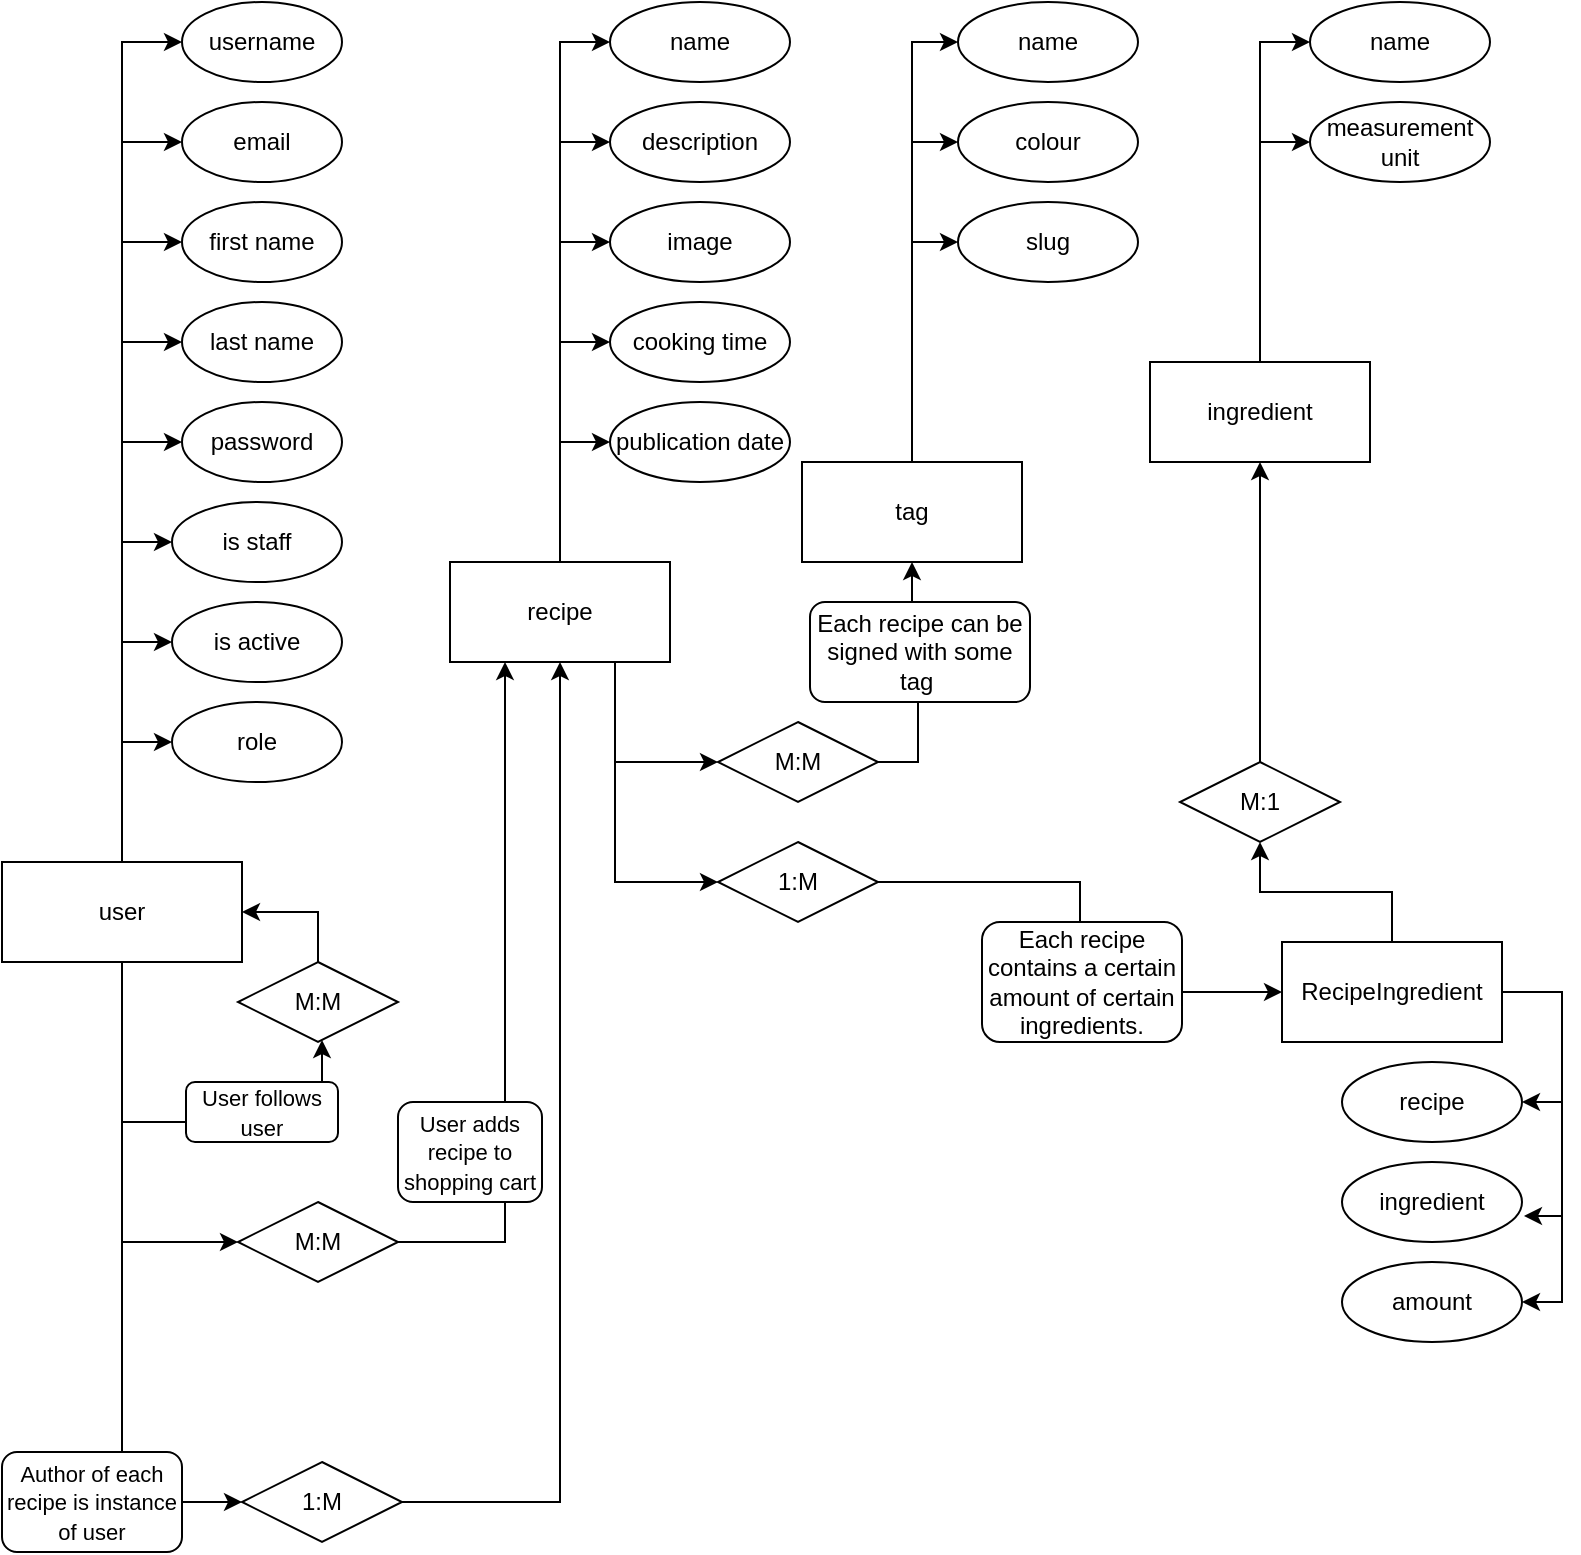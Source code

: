 <mxfile version="15.9.6" type="google"><diagram id="C5RBs43oDa-KdzZeNtuy" name="Page-1"><mxGraphModel dx="1381" dy="756" grid="1" gridSize="10" guides="1" tooltips="1" connect="1" arrows="1" fold="1" page="1" pageScale="1" pageWidth="827" pageHeight="1169" math="0" shadow="0"><root><mxCell id="WIyWlLk6GJQsqaUBKTNV-0"/><mxCell id="WIyWlLk6GJQsqaUBKTNV-1" parent="WIyWlLk6GJQsqaUBKTNV-0"/><mxCell id="0EyURGs1Qf_59qRWK-Vg-14" value="" style="edgeStyle=orthogonalEdgeStyle;rounded=0;orthogonalLoop=1;jettySize=auto;html=1;entryX=0;entryY=0.5;entryDx=0;entryDy=0;" edge="1" parent="WIyWlLk6GJQsqaUBKTNV-1" source="0EyURGs1Qf_59qRWK-Vg-7" target="0EyURGs1Qf_59qRWK-Vg-13"><mxGeometry relative="1" as="geometry"/></mxCell><mxCell id="0EyURGs1Qf_59qRWK-Vg-15" style="edgeStyle=orthogonalEdgeStyle;rounded=0;orthogonalLoop=1;jettySize=auto;html=1;entryX=0;entryY=0.5;entryDx=0;entryDy=0;" edge="1" parent="WIyWlLk6GJQsqaUBKTNV-1" source="0EyURGs1Qf_59qRWK-Vg-7" target="0EyURGs1Qf_59qRWK-Vg-12"><mxGeometry relative="1" as="geometry"/></mxCell><mxCell id="0EyURGs1Qf_59qRWK-Vg-18" style="edgeStyle=orthogonalEdgeStyle;rounded=0;orthogonalLoop=1;jettySize=auto;html=1;exitX=0.5;exitY=0;exitDx=0;exitDy=0;entryX=0;entryY=0.5;entryDx=0;entryDy=0;" edge="1" parent="WIyWlLk6GJQsqaUBKTNV-1" source="0EyURGs1Qf_59qRWK-Vg-7" target="0EyURGs1Qf_59qRWK-Vg-11"><mxGeometry relative="1" as="geometry"/></mxCell><mxCell id="0EyURGs1Qf_59qRWK-Vg-19" style="edgeStyle=orthogonalEdgeStyle;rounded=0;orthogonalLoop=1;jettySize=auto;html=1;exitX=0.5;exitY=0;exitDx=0;exitDy=0;entryX=0;entryY=0.5;entryDx=0;entryDy=0;" edge="1" parent="WIyWlLk6GJQsqaUBKTNV-1" source="0EyURGs1Qf_59qRWK-Vg-7" target="0EyURGs1Qf_59qRWK-Vg-9"><mxGeometry relative="1" as="geometry"/></mxCell><mxCell id="0EyURGs1Qf_59qRWK-Vg-20" style="edgeStyle=orthogonalEdgeStyle;rounded=0;orthogonalLoop=1;jettySize=auto;html=1;exitX=0.5;exitY=0;exitDx=0;exitDy=0;entryX=0;entryY=0.5;entryDx=0;entryDy=0;" edge="1" parent="WIyWlLk6GJQsqaUBKTNV-1" source="0EyURGs1Qf_59qRWK-Vg-7" target="0EyURGs1Qf_59qRWK-Vg-10"><mxGeometry relative="1" as="geometry"/></mxCell><mxCell id="0EyURGs1Qf_59qRWK-Vg-25" style="edgeStyle=orthogonalEdgeStyle;rounded=0;orthogonalLoop=1;jettySize=auto;html=1;exitX=0.5;exitY=0;exitDx=0;exitDy=0;entryX=0;entryY=0.5;entryDx=0;entryDy=0;" edge="1" parent="WIyWlLk6GJQsqaUBKTNV-1" source="0EyURGs1Qf_59qRWK-Vg-7" target="0EyURGs1Qf_59qRWK-Vg-24"><mxGeometry relative="1" as="geometry"/></mxCell><mxCell id="0EyURGs1Qf_59qRWK-Vg-26" style="edgeStyle=orthogonalEdgeStyle;rounded=0;orthogonalLoop=1;jettySize=auto;html=1;exitX=0.5;exitY=0;exitDx=0;exitDy=0;entryX=0;entryY=0.5;entryDx=0;entryDy=0;" edge="1" parent="WIyWlLk6GJQsqaUBKTNV-1" source="0EyURGs1Qf_59qRWK-Vg-7" target="0EyURGs1Qf_59qRWK-Vg-23"><mxGeometry relative="1" as="geometry"/></mxCell><mxCell id="0EyURGs1Qf_59qRWK-Vg-27" style="edgeStyle=orthogonalEdgeStyle;rounded=0;orthogonalLoop=1;jettySize=auto;html=1;exitX=0.5;exitY=0;exitDx=0;exitDy=0;entryX=0;entryY=0.5;entryDx=0;entryDy=0;" edge="1" parent="WIyWlLk6GJQsqaUBKTNV-1" source="0EyURGs1Qf_59qRWK-Vg-7" target="0EyURGs1Qf_59qRWK-Vg-22"><mxGeometry relative="1" as="geometry"/></mxCell><mxCell id="0EyURGs1Qf_59qRWK-Vg-97" style="edgeStyle=orthogonalEdgeStyle;rounded=0;orthogonalLoop=1;jettySize=auto;html=1;exitX=0.5;exitY=1;exitDx=0;exitDy=0;entryX=0;entryY=0.5;entryDx=0;entryDy=0;" edge="1" parent="WIyWlLk6GJQsqaUBKTNV-1" source="0EyURGs1Qf_59qRWK-Vg-7" target="0EyURGs1Qf_59qRWK-Vg-96"><mxGeometry relative="1" as="geometry"/></mxCell><mxCell id="0EyURGs1Qf_59qRWK-Vg-114" style="edgeStyle=orthogonalEdgeStyle;rounded=0;orthogonalLoop=1;jettySize=auto;html=1;exitX=0.5;exitY=1;exitDx=0;exitDy=0;" edge="1" parent="WIyWlLk6GJQsqaUBKTNV-1" source="0EyURGs1Qf_59qRWK-Vg-7" target="0EyURGs1Qf_59qRWK-Vg-106"><mxGeometry relative="1" as="geometry"><Array as="points"><mxPoint x="84" y="670"/><mxPoint x="184" y="670"/></Array></mxGeometry></mxCell><mxCell id="0EyURGs1Qf_59qRWK-Vg-122" style="edgeStyle=orthogonalEdgeStyle;rounded=0;orthogonalLoop=1;jettySize=auto;html=1;exitX=0.5;exitY=1;exitDx=0;exitDy=0;entryX=0;entryY=0.5;entryDx=0;entryDy=0;" edge="1" parent="WIyWlLk6GJQsqaUBKTNV-1" source="0EyURGs1Qf_59qRWK-Vg-7" target="0EyURGs1Qf_59qRWK-Vg-121"><mxGeometry relative="1" as="geometry"/></mxCell><mxCell id="0EyURGs1Qf_59qRWK-Vg-7" value="user" style="rounded=0;whiteSpace=wrap;html=1;" vertex="1" parent="WIyWlLk6GJQsqaUBKTNV-1"><mxGeometry x="24" y="540" width="120" height="50" as="geometry"/></mxCell><mxCell id="0EyURGs1Qf_59qRWK-Vg-9" value="email" style="ellipse;whiteSpace=wrap;html=1;" vertex="1" parent="WIyWlLk6GJQsqaUBKTNV-1"><mxGeometry x="114" y="160" width="80" height="40" as="geometry"/></mxCell><mxCell id="0EyURGs1Qf_59qRWK-Vg-10" value="username" style="ellipse;whiteSpace=wrap;html=1;" vertex="1" parent="WIyWlLk6GJQsqaUBKTNV-1"><mxGeometry x="114" y="110" width="80" height="40" as="geometry"/></mxCell><mxCell id="0EyURGs1Qf_59qRWK-Vg-11" value="first name" style="ellipse;whiteSpace=wrap;html=1;" vertex="1" parent="WIyWlLk6GJQsqaUBKTNV-1"><mxGeometry x="114" y="210" width="80" height="40" as="geometry"/></mxCell><mxCell id="0EyURGs1Qf_59qRWK-Vg-12" value="last name" style="ellipse;whiteSpace=wrap;html=1;" vertex="1" parent="WIyWlLk6GJQsqaUBKTNV-1"><mxGeometry x="114" y="260" width="80" height="40" as="geometry"/></mxCell><mxCell id="0EyURGs1Qf_59qRWK-Vg-13" value="password" style="ellipse;whiteSpace=wrap;html=1;" vertex="1" parent="WIyWlLk6GJQsqaUBKTNV-1"><mxGeometry x="114" y="310" width="80" height="40" as="geometry"/></mxCell><mxCell id="0EyURGs1Qf_59qRWK-Vg-22" value="is staff" style="ellipse;whiteSpace=wrap;html=1;" vertex="1" parent="WIyWlLk6GJQsqaUBKTNV-1"><mxGeometry x="109" y="360" width="85" height="40" as="geometry"/></mxCell><mxCell id="0EyURGs1Qf_59qRWK-Vg-23" value="is active" style="ellipse;whiteSpace=wrap;html=1;" vertex="1" parent="WIyWlLk6GJQsqaUBKTNV-1"><mxGeometry x="109" y="410" width="85" height="40" as="geometry"/></mxCell><mxCell id="0EyURGs1Qf_59qRWK-Vg-24" value="role" style="ellipse;whiteSpace=wrap;html=1;" vertex="1" parent="WIyWlLk6GJQsqaUBKTNV-1"><mxGeometry x="109" y="460" width="85" height="40" as="geometry"/></mxCell><mxCell id="0EyURGs1Qf_59qRWK-Vg-42" style="edgeStyle=orthogonalEdgeStyle;rounded=0;orthogonalLoop=1;jettySize=auto;html=1;exitX=0.5;exitY=0;exitDx=0;exitDy=0;entryX=0;entryY=0.5;entryDx=0;entryDy=0;" edge="1" parent="WIyWlLk6GJQsqaUBKTNV-1" source="0EyURGs1Qf_59qRWK-Vg-28" target="0EyURGs1Qf_59qRWK-Vg-35"><mxGeometry relative="1" as="geometry"/></mxCell><mxCell id="0EyURGs1Qf_59qRWK-Vg-43" style="edgeStyle=orthogonalEdgeStyle;rounded=0;orthogonalLoop=1;jettySize=auto;html=1;exitX=0.5;exitY=0;exitDx=0;exitDy=0;entryX=0;entryY=0.5;entryDx=0;entryDy=0;" edge="1" parent="WIyWlLk6GJQsqaUBKTNV-1" source="0EyURGs1Qf_59qRWK-Vg-28" target="0EyURGs1Qf_59qRWK-Vg-34"><mxGeometry relative="1" as="geometry"/></mxCell><mxCell id="0EyURGs1Qf_59qRWK-Vg-44" style="edgeStyle=orthogonalEdgeStyle;rounded=0;orthogonalLoop=1;jettySize=auto;html=1;exitX=0.5;exitY=0;exitDx=0;exitDy=0;entryX=0;entryY=0.5;entryDx=0;entryDy=0;" edge="1" parent="WIyWlLk6GJQsqaUBKTNV-1" source="0EyURGs1Qf_59qRWK-Vg-28" target="0EyURGs1Qf_59qRWK-Vg-33"><mxGeometry relative="1" as="geometry"/></mxCell><mxCell id="0EyURGs1Qf_59qRWK-Vg-45" style="edgeStyle=orthogonalEdgeStyle;rounded=0;orthogonalLoop=1;jettySize=auto;html=1;exitX=0.5;exitY=0;exitDx=0;exitDy=0;entryX=0;entryY=0.5;entryDx=0;entryDy=0;" edge="1" parent="WIyWlLk6GJQsqaUBKTNV-1" source="0EyURGs1Qf_59qRWK-Vg-28" target="0EyURGs1Qf_59qRWK-Vg-32"><mxGeometry relative="1" as="geometry"/></mxCell><mxCell id="0EyURGs1Qf_59qRWK-Vg-46" style="edgeStyle=orthogonalEdgeStyle;rounded=0;orthogonalLoop=1;jettySize=auto;html=1;exitX=0.5;exitY=0;exitDx=0;exitDy=0;entryX=0;entryY=0.5;entryDx=0;entryDy=0;" edge="1" parent="WIyWlLk6GJQsqaUBKTNV-1" source="0EyURGs1Qf_59qRWK-Vg-28" target="0EyURGs1Qf_59qRWK-Vg-31"><mxGeometry relative="1" as="geometry"/></mxCell><mxCell id="0EyURGs1Qf_59qRWK-Vg-103" style="edgeStyle=orthogonalEdgeStyle;rounded=0;orthogonalLoop=1;jettySize=auto;html=1;exitX=0.75;exitY=1;exitDx=0;exitDy=0;entryX=0;entryY=0.5;entryDx=0;entryDy=0;" edge="1" parent="WIyWlLk6GJQsqaUBKTNV-1" source="0EyURGs1Qf_59qRWK-Vg-28" target="0EyURGs1Qf_59qRWK-Vg-71"><mxGeometry relative="1" as="geometry"/></mxCell><mxCell id="0EyURGs1Qf_59qRWK-Vg-104" style="edgeStyle=orthogonalEdgeStyle;rounded=0;orthogonalLoop=1;jettySize=auto;html=1;exitX=0.75;exitY=1;exitDx=0;exitDy=0;entryX=0;entryY=0.5;entryDx=0;entryDy=0;" edge="1" parent="WIyWlLk6GJQsqaUBKTNV-1" source="0EyURGs1Qf_59qRWK-Vg-28" target="0EyURGs1Qf_59qRWK-Vg-65"><mxGeometry relative="1" as="geometry"/></mxCell><mxCell id="0EyURGs1Qf_59qRWK-Vg-28" value="recipe" style="rounded=0;whiteSpace=wrap;html=1;" vertex="1" parent="WIyWlLk6GJQsqaUBKTNV-1"><mxGeometry x="248" y="390" width="110" height="50" as="geometry"/></mxCell><mxCell id="0EyURGs1Qf_59qRWK-Vg-31" value="name" style="ellipse;whiteSpace=wrap;html=1;" vertex="1" parent="WIyWlLk6GJQsqaUBKTNV-1"><mxGeometry x="328" y="110" width="90" height="40" as="geometry"/></mxCell><mxCell id="0EyURGs1Qf_59qRWK-Vg-32" value="description" style="ellipse;whiteSpace=wrap;html=1;" vertex="1" parent="WIyWlLk6GJQsqaUBKTNV-1"><mxGeometry x="328" y="160" width="90" height="40" as="geometry"/></mxCell><mxCell id="0EyURGs1Qf_59qRWK-Vg-33" value="image" style="ellipse;whiteSpace=wrap;html=1;" vertex="1" parent="WIyWlLk6GJQsqaUBKTNV-1"><mxGeometry x="328" y="210" width="90" height="40" as="geometry"/></mxCell><mxCell id="0EyURGs1Qf_59qRWK-Vg-34" value="cooking time" style="ellipse;whiteSpace=wrap;html=1;" vertex="1" parent="WIyWlLk6GJQsqaUBKTNV-1"><mxGeometry x="328" y="260" width="90" height="40" as="geometry"/></mxCell><mxCell id="0EyURGs1Qf_59qRWK-Vg-35" value="publication date" style="ellipse;whiteSpace=wrap;html=1;" vertex="1" parent="WIyWlLk6GJQsqaUBKTNV-1"><mxGeometry x="328" y="310" width="90" height="40" as="geometry"/></mxCell><mxCell id="0EyURGs1Qf_59qRWK-Vg-49" style="edgeStyle=orthogonalEdgeStyle;rounded=0;orthogonalLoop=1;jettySize=auto;html=1;exitX=0.5;exitY=0;exitDx=0;exitDy=0;entryX=0;entryY=0.5;entryDx=0;entryDy=0;" edge="1" parent="WIyWlLk6GJQsqaUBKTNV-1" source="0EyURGs1Qf_59qRWK-Vg-52" target="0EyURGs1Qf_59qRWK-Vg-55"><mxGeometry relative="1" as="geometry"/></mxCell><mxCell id="0EyURGs1Qf_59qRWK-Vg-51" style="edgeStyle=orthogonalEdgeStyle;rounded=0;orthogonalLoop=1;jettySize=auto;html=1;exitX=0.5;exitY=0;exitDx=0;exitDy=0;entryX=0;entryY=0.5;entryDx=0;entryDy=0;" edge="1" parent="WIyWlLk6GJQsqaUBKTNV-1" source="0EyURGs1Qf_59qRWK-Vg-52" target="0EyURGs1Qf_59qRWK-Vg-53"><mxGeometry relative="1" as="geometry"/></mxCell><mxCell id="0EyURGs1Qf_59qRWK-Vg-52" value="ingredient" style="rounded=0;whiteSpace=wrap;html=1;" vertex="1" parent="WIyWlLk6GJQsqaUBKTNV-1"><mxGeometry x="598" y="290" width="110" height="50" as="geometry"/></mxCell><mxCell id="0EyURGs1Qf_59qRWK-Vg-53" value="name" style="ellipse;whiteSpace=wrap;html=1;" vertex="1" parent="WIyWlLk6GJQsqaUBKTNV-1"><mxGeometry x="678" y="110" width="90" height="40" as="geometry"/></mxCell><mxCell id="0EyURGs1Qf_59qRWK-Vg-55" value="measurement unit" style="ellipse;whiteSpace=wrap;html=1;" vertex="1" parent="WIyWlLk6GJQsqaUBKTNV-1"><mxGeometry x="678" y="160" width="90" height="40" as="geometry"/></mxCell><mxCell id="0EyURGs1Qf_59qRWK-Vg-58" style="edgeStyle=orthogonalEdgeStyle;rounded=0;orthogonalLoop=1;jettySize=auto;html=1;exitX=0.5;exitY=0;exitDx=0;exitDy=0;entryX=0;entryY=0.5;entryDx=0;entryDy=0;" edge="1" parent="WIyWlLk6GJQsqaUBKTNV-1" source="0EyURGs1Qf_59qRWK-Vg-61" target="0EyURGs1Qf_59qRWK-Vg-64"><mxGeometry relative="1" as="geometry"/></mxCell><mxCell id="0EyURGs1Qf_59qRWK-Vg-59" style="edgeStyle=orthogonalEdgeStyle;rounded=0;orthogonalLoop=1;jettySize=auto;html=1;exitX=0.5;exitY=0;exitDx=0;exitDy=0;entryX=0;entryY=0.5;entryDx=0;entryDy=0;" edge="1" parent="WIyWlLk6GJQsqaUBKTNV-1" source="0EyURGs1Qf_59qRWK-Vg-61" target="0EyURGs1Qf_59qRWK-Vg-63"><mxGeometry relative="1" as="geometry"/></mxCell><mxCell id="0EyURGs1Qf_59qRWK-Vg-60" style="edgeStyle=orthogonalEdgeStyle;rounded=0;orthogonalLoop=1;jettySize=auto;html=1;exitX=0.5;exitY=0;exitDx=0;exitDy=0;entryX=0;entryY=0.5;entryDx=0;entryDy=0;" edge="1" parent="WIyWlLk6GJQsqaUBKTNV-1" source="0EyURGs1Qf_59qRWK-Vg-61" target="0EyURGs1Qf_59qRWK-Vg-62"><mxGeometry relative="1" as="geometry"/></mxCell><mxCell id="0EyURGs1Qf_59qRWK-Vg-61" value="tag" style="rounded=0;whiteSpace=wrap;html=1;" vertex="1" parent="WIyWlLk6GJQsqaUBKTNV-1"><mxGeometry x="424" y="340" width="110" height="50" as="geometry"/></mxCell><mxCell id="0EyURGs1Qf_59qRWK-Vg-62" value="name" style="ellipse;whiteSpace=wrap;html=1;" vertex="1" parent="WIyWlLk6GJQsqaUBKTNV-1"><mxGeometry x="502" y="110" width="90" height="40" as="geometry"/></mxCell><mxCell id="0EyURGs1Qf_59qRWK-Vg-63" value="colour" style="ellipse;whiteSpace=wrap;html=1;" vertex="1" parent="WIyWlLk6GJQsqaUBKTNV-1"><mxGeometry x="502" y="160" width="90" height="40" as="geometry"/></mxCell><mxCell id="0EyURGs1Qf_59qRWK-Vg-64" value="slug" style="ellipse;whiteSpace=wrap;html=1;" vertex="1" parent="WIyWlLk6GJQsqaUBKTNV-1"><mxGeometry x="502" y="210" width="90" height="40" as="geometry"/></mxCell><mxCell id="0EyURGs1Qf_59qRWK-Vg-101" style="edgeStyle=orthogonalEdgeStyle;rounded=0;orthogonalLoop=1;jettySize=auto;html=1;exitX=1;exitY=0.5;exitDx=0;exitDy=0;entryX=0;entryY=0.5;entryDx=0;entryDy=0;" edge="1" parent="WIyWlLk6GJQsqaUBKTNV-1" source="0EyURGs1Qf_59qRWK-Vg-65" target="0EyURGs1Qf_59qRWK-Vg-83"><mxGeometry relative="1" as="geometry"/></mxCell><mxCell id="0EyURGs1Qf_59qRWK-Vg-65" value="1:M" style="rhombus;whiteSpace=wrap;html=1;" vertex="1" parent="WIyWlLk6GJQsqaUBKTNV-1"><mxGeometry x="382" y="530" width="80" height="40" as="geometry"/></mxCell><mxCell id="0EyURGs1Qf_59qRWK-Vg-73" style="edgeStyle=orthogonalEdgeStyle;rounded=0;orthogonalLoop=1;jettySize=auto;html=1;exitX=1;exitY=0.5;exitDx=0;exitDy=0;entryX=0.5;entryY=1;entryDx=0;entryDy=0;" edge="1" parent="WIyWlLk6GJQsqaUBKTNV-1" source="0EyURGs1Qf_59qRWK-Vg-71" target="0EyURGs1Qf_59qRWK-Vg-61"><mxGeometry relative="1" as="geometry"/></mxCell><mxCell id="0EyURGs1Qf_59qRWK-Vg-71" value="M:M" style="rhombus;whiteSpace=wrap;html=1;" vertex="1" parent="WIyWlLk6GJQsqaUBKTNV-1"><mxGeometry x="382" y="470" width="80" height="40" as="geometry"/></mxCell><mxCell id="0EyURGs1Qf_59qRWK-Vg-87" style="edgeStyle=orthogonalEdgeStyle;rounded=0;orthogonalLoop=1;jettySize=auto;html=1;exitX=1;exitY=0.5;exitDx=0;exitDy=0;entryX=1;entryY=0.5;entryDx=0;entryDy=0;" edge="1" parent="WIyWlLk6GJQsqaUBKTNV-1" source="0EyURGs1Qf_59qRWK-Vg-83" target="0EyURGs1Qf_59qRWK-Vg-85"><mxGeometry relative="1" as="geometry"/></mxCell><mxCell id="0EyURGs1Qf_59qRWK-Vg-88" style="edgeStyle=orthogonalEdgeStyle;rounded=0;orthogonalLoop=1;jettySize=auto;html=1;exitX=1;exitY=0.5;exitDx=0;exitDy=0;entryX=1.011;entryY=0.675;entryDx=0;entryDy=0;entryPerimeter=0;" edge="1" parent="WIyWlLk6GJQsqaUBKTNV-1" source="0EyURGs1Qf_59qRWK-Vg-83" target="0EyURGs1Qf_59qRWK-Vg-86"><mxGeometry relative="1" as="geometry"/></mxCell><mxCell id="0EyURGs1Qf_59qRWK-Vg-90" style="edgeStyle=orthogonalEdgeStyle;rounded=0;orthogonalLoop=1;jettySize=auto;html=1;exitX=1;exitY=0.5;exitDx=0;exitDy=0;entryX=1;entryY=0.5;entryDx=0;entryDy=0;" edge="1" parent="WIyWlLk6GJQsqaUBKTNV-1" source="0EyURGs1Qf_59qRWK-Vg-83" target="0EyURGs1Qf_59qRWK-Vg-89"><mxGeometry relative="1" as="geometry"/></mxCell><mxCell id="0EyURGs1Qf_59qRWK-Vg-94" style="edgeStyle=orthogonalEdgeStyle;rounded=0;orthogonalLoop=1;jettySize=auto;html=1;exitX=0.5;exitY=0;exitDx=0;exitDy=0;entryX=0.5;entryY=1;entryDx=0;entryDy=0;" edge="1" parent="WIyWlLk6GJQsqaUBKTNV-1" source="0EyURGs1Qf_59qRWK-Vg-83" target="0EyURGs1Qf_59qRWK-Vg-93"><mxGeometry relative="1" as="geometry"/></mxCell><mxCell id="0EyURGs1Qf_59qRWK-Vg-83" value="RecipeIngredient" style="rounded=0;whiteSpace=wrap;html=1;" vertex="1" parent="WIyWlLk6GJQsqaUBKTNV-1"><mxGeometry x="664" y="580" width="110" height="50" as="geometry"/></mxCell><mxCell id="0EyURGs1Qf_59qRWK-Vg-85" value="recipe" style="ellipse;whiteSpace=wrap;html=1;" vertex="1" parent="WIyWlLk6GJQsqaUBKTNV-1"><mxGeometry x="694" y="640" width="90" height="40" as="geometry"/></mxCell><mxCell id="0EyURGs1Qf_59qRWK-Vg-86" value="ingredient" style="ellipse;whiteSpace=wrap;html=1;" vertex="1" parent="WIyWlLk6GJQsqaUBKTNV-1"><mxGeometry x="694" y="690" width="90" height="40" as="geometry"/></mxCell><mxCell id="0EyURGs1Qf_59qRWK-Vg-89" value="amount" style="ellipse;whiteSpace=wrap;html=1;" vertex="1" parent="WIyWlLk6GJQsqaUBKTNV-1"><mxGeometry x="694" y="740" width="90" height="40" as="geometry"/></mxCell><mxCell id="0EyURGs1Qf_59qRWK-Vg-95" style="edgeStyle=orthogonalEdgeStyle;rounded=0;orthogonalLoop=1;jettySize=auto;html=1;exitX=0.5;exitY=0;exitDx=0;exitDy=0;entryX=0.5;entryY=1;entryDx=0;entryDy=0;" edge="1" parent="WIyWlLk6GJQsqaUBKTNV-1" source="0EyURGs1Qf_59qRWK-Vg-93" target="0EyURGs1Qf_59qRWK-Vg-52"><mxGeometry relative="1" as="geometry"/></mxCell><mxCell id="0EyURGs1Qf_59qRWK-Vg-93" value="M:1" style="rhombus;whiteSpace=wrap;html=1;" vertex="1" parent="WIyWlLk6GJQsqaUBKTNV-1"><mxGeometry x="613" y="490" width="80" height="40" as="geometry"/></mxCell><mxCell id="0EyURGs1Qf_59qRWK-Vg-105" style="edgeStyle=orthogonalEdgeStyle;rounded=0;orthogonalLoop=1;jettySize=auto;html=1;exitX=1;exitY=0.5;exitDx=0;exitDy=0;entryX=0.5;entryY=1;entryDx=0;entryDy=0;" edge="1" parent="WIyWlLk6GJQsqaUBKTNV-1" source="0EyURGs1Qf_59qRWK-Vg-96" target="0EyURGs1Qf_59qRWK-Vg-28"><mxGeometry relative="1" as="geometry"/></mxCell><mxCell id="0EyURGs1Qf_59qRWK-Vg-96" value="1:M" style="rhombus;whiteSpace=wrap;html=1;" vertex="1" parent="WIyWlLk6GJQsqaUBKTNV-1"><mxGeometry x="144" y="840" width="80" height="40" as="geometry"/></mxCell><mxCell id="0EyURGs1Qf_59qRWK-Vg-120" style="edgeStyle=orthogonalEdgeStyle;rounded=0;orthogonalLoop=1;jettySize=auto;html=1;exitX=0.5;exitY=0;exitDx=0;exitDy=0;entryX=1;entryY=0.5;entryDx=0;entryDy=0;" edge="1" parent="WIyWlLk6GJQsqaUBKTNV-1" source="0EyURGs1Qf_59qRWK-Vg-106" target="0EyURGs1Qf_59qRWK-Vg-7"><mxGeometry relative="1" as="geometry"/></mxCell><mxCell id="0EyURGs1Qf_59qRWK-Vg-106" value="M:M" style="rhombus;whiteSpace=wrap;html=1;" vertex="1" parent="WIyWlLk6GJQsqaUBKTNV-1"><mxGeometry x="142" y="590" width="80" height="40" as="geometry"/></mxCell><mxCell id="0EyURGs1Qf_59qRWK-Vg-110" value="&lt;span style=&quot;font-size: 11px ; background-color: rgb(255 , 255 , 255)&quot;&gt;Author of each recipe is instance of user&lt;/span&gt;" style="rounded=1;whiteSpace=wrap;html=1;" vertex="1" parent="WIyWlLk6GJQsqaUBKTNV-1"><mxGeometry x="24" y="835" width="90" height="50" as="geometry"/></mxCell><mxCell id="0EyURGs1Qf_59qRWK-Vg-111" value="&lt;span style=&quot;font-size: 11px ; background-color: rgb(255 , 255 , 255)&quot;&gt;User follows user&lt;/span&gt;" style="rounded=1;whiteSpace=wrap;html=1;" vertex="1" parent="WIyWlLk6GJQsqaUBKTNV-1"><mxGeometry x="116" y="650" width="76" height="30" as="geometry"/></mxCell><mxCell id="0EyURGs1Qf_59qRWK-Vg-125" style="edgeStyle=orthogonalEdgeStyle;rounded=0;orthogonalLoop=1;jettySize=auto;html=1;exitX=1;exitY=0.5;exitDx=0;exitDy=0;entryX=0.25;entryY=1;entryDx=0;entryDy=0;" edge="1" parent="WIyWlLk6GJQsqaUBKTNV-1" source="0EyURGs1Qf_59qRWK-Vg-121" target="0EyURGs1Qf_59qRWK-Vg-28"><mxGeometry relative="1" as="geometry"/></mxCell><mxCell id="0EyURGs1Qf_59qRWK-Vg-121" value="M:M" style="rhombus;whiteSpace=wrap;html=1;" vertex="1" parent="WIyWlLk6GJQsqaUBKTNV-1"><mxGeometry x="142" y="710" width="80" height="40" as="geometry"/></mxCell><mxCell id="0EyURGs1Qf_59qRWK-Vg-124" value="&lt;span style=&quot;font-size: 11px ; background-color: rgb(255 , 255 , 255)&quot;&gt;User adds recipe to shopping cart&lt;/span&gt;" style="rounded=1;whiteSpace=wrap;html=1;" vertex="1" parent="WIyWlLk6GJQsqaUBKTNV-1"><mxGeometry x="222" y="660" width="72" height="50" as="geometry"/></mxCell><mxCell id="0EyURGs1Qf_59qRWK-Vg-126" value="Each recipe can be signed with some tag&amp;nbsp;" style="rounded=1;whiteSpace=wrap;html=1;" vertex="1" parent="WIyWlLk6GJQsqaUBKTNV-1"><mxGeometry x="428" y="410" width="110" height="50" as="geometry"/></mxCell><mxCell id="0EyURGs1Qf_59qRWK-Vg-127" value="Each recipe contains a certain amount of certain ingredients." style="rounded=1;whiteSpace=wrap;html=1;" vertex="1" parent="WIyWlLk6GJQsqaUBKTNV-1"><mxGeometry x="514" y="570" width="100" height="60" as="geometry"/></mxCell></root></mxGraphModel></diagram></mxfile>